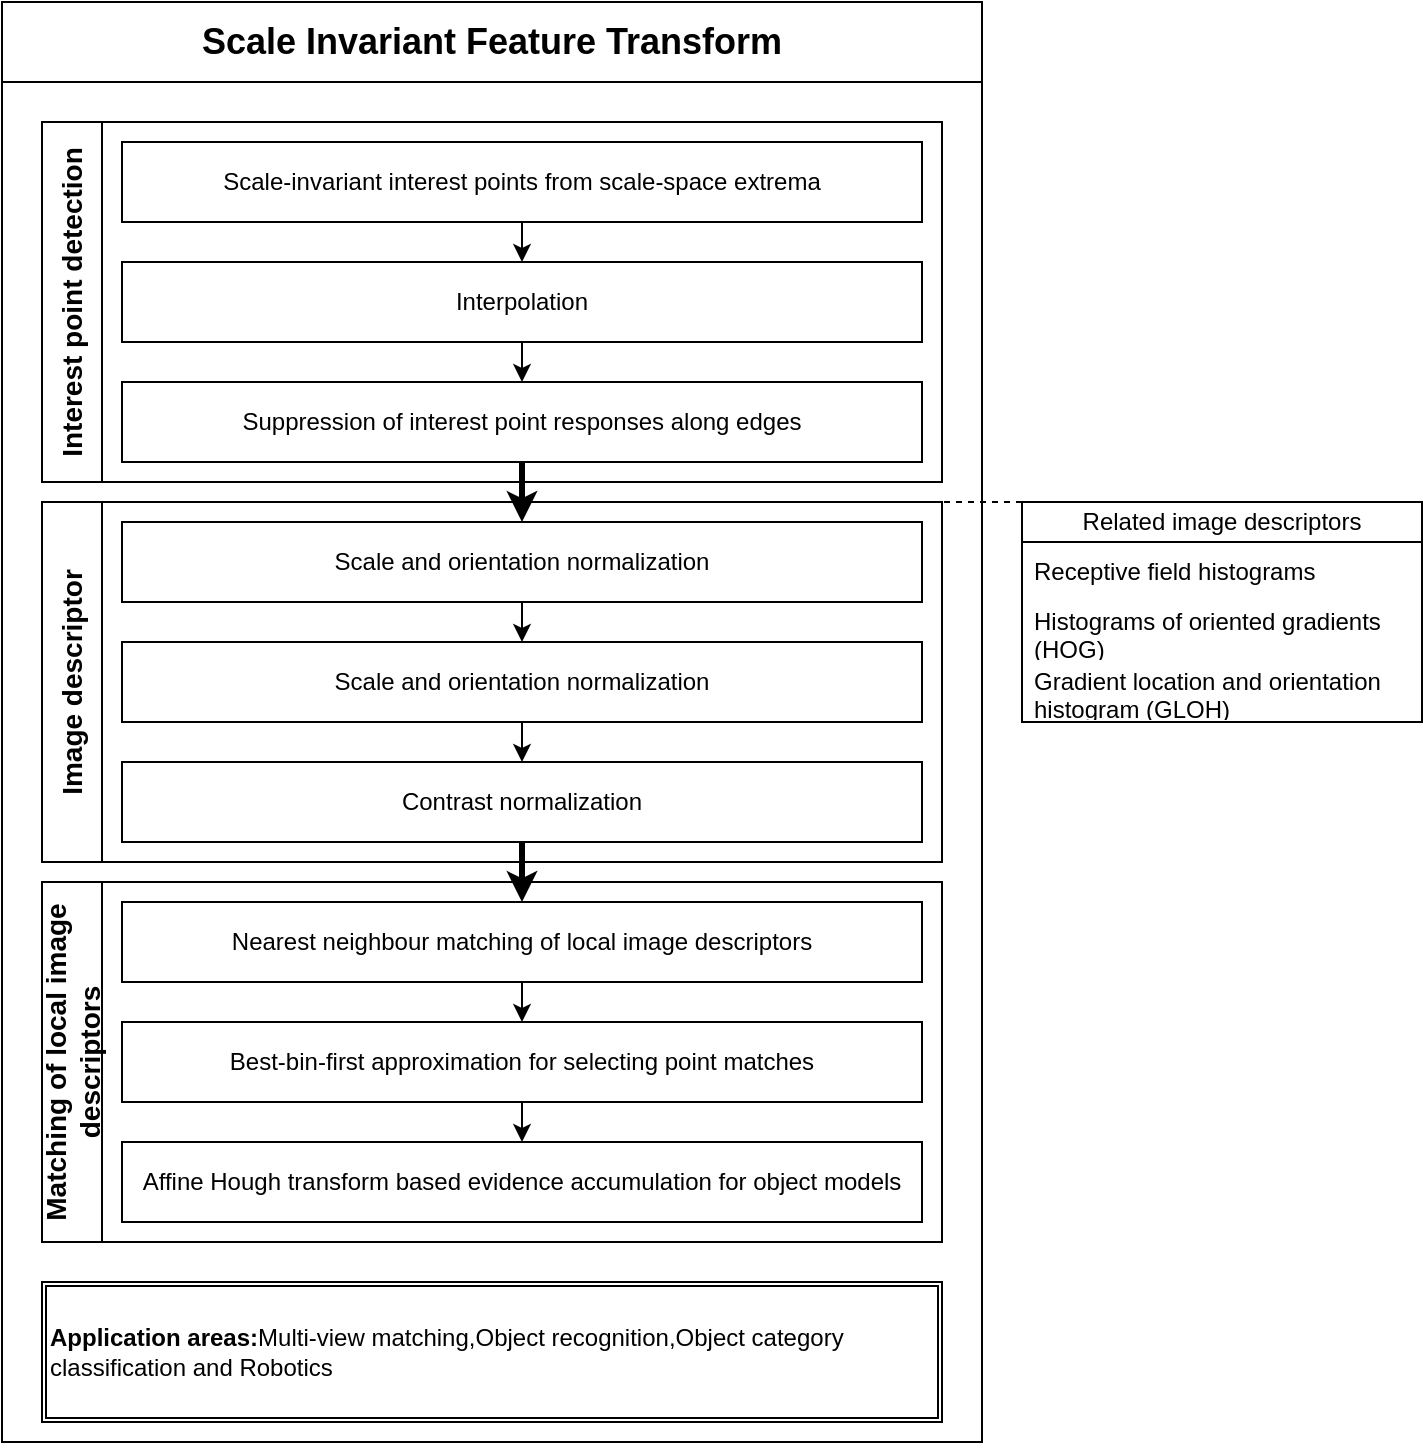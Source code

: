 <mxfile version="24.0.6" type="github">
  <diagram name="第 1 页" id="C-Ax64bLbnxOnGkyuHRc">
    <mxGraphModel dx="1258" dy="673" grid="1" gridSize="10" guides="1" tooltips="1" connect="1" arrows="1" fold="1" page="1" pageScale="1" pageWidth="827" pageHeight="1169" math="0" shadow="0">
      <root>
        <mxCell id="0" />
        <mxCell id="1" parent="0" />
        <mxCell id="qg5v3E2Mh4NsVr7laVS9-30" value="&lt;b style=&quot;font-size: 18px;&quot;&gt;Scale&amp;nbsp;&lt;/b&gt;&lt;b style=&quot;font-size: 18px; background-color: initial;&quot;&gt;Invariant Feature Transform&lt;/b&gt;" style="swimlane;whiteSpace=wrap;html=1;startSize=40;" vertex="1" parent="1">
          <mxGeometry x="80" y="80" width="490" height="720" as="geometry" />
        </mxCell>
        <mxCell id="qg5v3E2Mh4NsVr7laVS9-17" style="edgeStyle=elbowEdgeStyle;rounded=0;orthogonalLoop=1;jettySize=auto;html=1;exitX=0.5;exitY=1;exitDx=0;exitDy=0;entryX=0.5;entryY=0;entryDx=0;entryDy=0;" edge="1" parent="qg5v3E2Mh4NsVr7laVS9-30" source="qg5v3E2Mh4NsVr7laVS9-1" target="qg5v3E2Mh4NsVr7laVS9-4">
          <mxGeometry relative="1" as="geometry" />
        </mxCell>
        <mxCell id="qg5v3E2Mh4NsVr7laVS9-1" value="Scale-invariant interest points from scale-space extrema" style="rounded=0;whiteSpace=wrap;html=1;" vertex="1" parent="qg5v3E2Mh4NsVr7laVS9-30">
          <mxGeometry x="60" y="70" width="400" height="40" as="geometry" />
        </mxCell>
        <mxCell id="qg5v3E2Mh4NsVr7laVS9-28" value="&lt;b&gt;&lt;font style=&quot;font-size: 14px;&quot; face=&quot;Helvetica&quot;&gt;Matching of&lt;/font&gt;&lt;/b&gt;&lt;b style=&quot;background-color: initial;&quot;&gt;&lt;font style=&quot;font-size: 14px;&quot; face=&quot;Helvetica&quot;&gt;&amp;nbsp;local image descriptors&lt;/font&gt;&lt;/b&gt;" style="swimlane;horizontal=0;whiteSpace=wrap;html=1;startSize=30;" vertex="1" parent="qg5v3E2Mh4NsVr7laVS9-30">
          <mxGeometry x="20" y="440" width="450" height="180" as="geometry">
            <mxRectangle x="200" y="730" width="40" height="140" as="alternateBounds" />
          </mxGeometry>
        </mxCell>
        <mxCell id="qg5v3E2Mh4NsVr7laVS9-10" value="Nearest neighbour matching of local image descriptors" style="rounded=0;whiteSpace=wrap;html=1;" vertex="1" parent="qg5v3E2Mh4NsVr7laVS9-28">
          <mxGeometry x="40" y="10" width="400" height="40" as="geometry" />
        </mxCell>
        <mxCell id="qg5v3E2Mh4NsVr7laVS9-11" value="Best-bin-first approximation for selecting point matches" style="rounded=0;whiteSpace=wrap;html=1;" vertex="1" parent="qg5v3E2Mh4NsVr7laVS9-28">
          <mxGeometry x="40" y="70" width="400" height="40" as="geometry" />
        </mxCell>
        <mxCell id="qg5v3E2Mh4NsVr7laVS9-23" value="" style="edgeStyle=elbowEdgeStyle;rounded=0;orthogonalLoop=1;jettySize=auto;html=1;" edge="1" parent="qg5v3E2Mh4NsVr7laVS9-28" source="qg5v3E2Mh4NsVr7laVS9-10" target="qg5v3E2Mh4NsVr7laVS9-11">
          <mxGeometry relative="1" as="geometry" />
        </mxCell>
        <mxCell id="qg5v3E2Mh4NsVr7laVS9-12" value="Affine Hough transform based evidence accumulation for object models" style="rounded=0;whiteSpace=wrap;html=1;" vertex="1" parent="qg5v3E2Mh4NsVr7laVS9-28">
          <mxGeometry x="40" y="130" width="400" height="40" as="geometry" />
        </mxCell>
        <mxCell id="qg5v3E2Mh4NsVr7laVS9-24" value="" style="edgeStyle=elbowEdgeStyle;rounded=0;orthogonalLoop=1;jettySize=auto;html=1;" edge="1" parent="qg5v3E2Mh4NsVr7laVS9-28" source="qg5v3E2Mh4NsVr7laVS9-11" target="qg5v3E2Mh4NsVr7laVS9-12">
          <mxGeometry relative="1" as="geometry" />
        </mxCell>
        <mxCell id="qg5v3E2Mh4NsVr7laVS9-4" value="Interpolation" style="rounded=0;whiteSpace=wrap;html=1;" vertex="1" parent="qg5v3E2Mh4NsVr7laVS9-30">
          <mxGeometry x="60" y="130" width="400" height="40" as="geometry" />
        </mxCell>
        <mxCell id="qg5v3E2Mh4NsVr7laVS9-5" value="Suppression of interest point responses along edges" style="rounded=0;whiteSpace=wrap;html=1;" vertex="1" parent="qg5v3E2Mh4NsVr7laVS9-30">
          <mxGeometry x="60" y="190" width="400" height="40" as="geometry" />
        </mxCell>
        <mxCell id="qg5v3E2Mh4NsVr7laVS9-18" style="edgeStyle=elbowEdgeStyle;rounded=0;orthogonalLoop=1;jettySize=auto;html=1;exitX=0.5;exitY=1;exitDx=0;exitDy=0;entryX=0.5;entryY=0;entryDx=0;entryDy=0;" edge="1" parent="qg5v3E2Mh4NsVr7laVS9-30" source="qg5v3E2Mh4NsVr7laVS9-4" target="qg5v3E2Mh4NsVr7laVS9-5">
          <mxGeometry relative="1" as="geometry" />
        </mxCell>
        <mxCell id="qg5v3E2Mh4NsVr7laVS9-27" value="&lt;b style=&quot;font-size: 14px;&quot;&gt;Image descriptor&lt;/b&gt;" style="swimlane;horizontal=0;whiteSpace=wrap;html=1;startSize=30;" vertex="1" parent="qg5v3E2Mh4NsVr7laVS9-30">
          <mxGeometry x="20" y="250" width="450" height="180" as="geometry">
            <mxRectangle x="200" y="730" width="40" height="140" as="alternateBounds" />
          </mxGeometry>
        </mxCell>
        <mxCell id="qg5v3E2Mh4NsVr7laVS9-7" value="Scale and orientation normalization" style="rounded=0;whiteSpace=wrap;html=1;" vertex="1" parent="qg5v3E2Mh4NsVr7laVS9-27">
          <mxGeometry x="40" y="10" width="400" height="40" as="geometry" />
        </mxCell>
        <mxCell id="qg5v3E2Mh4NsVr7laVS9-8" value="Scale and orientation normalization" style="rounded=0;whiteSpace=wrap;html=1;" vertex="1" parent="qg5v3E2Mh4NsVr7laVS9-27">
          <mxGeometry x="40" y="70" width="400" height="40" as="geometry" />
        </mxCell>
        <mxCell id="qg5v3E2Mh4NsVr7laVS9-20" value="" style="edgeStyle=elbowEdgeStyle;rounded=0;orthogonalLoop=1;jettySize=auto;html=1;" edge="1" parent="qg5v3E2Mh4NsVr7laVS9-27" source="qg5v3E2Mh4NsVr7laVS9-7" target="qg5v3E2Mh4NsVr7laVS9-8">
          <mxGeometry relative="1" as="geometry" />
        </mxCell>
        <mxCell id="qg5v3E2Mh4NsVr7laVS9-9" value="Contrast normalization" style="rounded=0;whiteSpace=wrap;html=1;" vertex="1" parent="qg5v3E2Mh4NsVr7laVS9-27">
          <mxGeometry x="40" y="130" width="400" height="40" as="geometry" />
        </mxCell>
        <mxCell id="qg5v3E2Mh4NsVr7laVS9-21" value="" style="edgeStyle=elbowEdgeStyle;rounded=0;orthogonalLoop=1;jettySize=auto;html=1;" edge="1" parent="qg5v3E2Mh4NsVr7laVS9-27" source="qg5v3E2Mh4NsVr7laVS9-8" target="qg5v3E2Mh4NsVr7laVS9-9">
          <mxGeometry relative="1" as="geometry" />
        </mxCell>
        <mxCell id="qg5v3E2Mh4NsVr7laVS9-19" value="" style="edgeStyle=elbowEdgeStyle;rounded=0;orthogonalLoop=1;jettySize=auto;html=1;strokeWidth=3;" edge="1" parent="qg5v3E2Mh4NsVr7laVS9-30" source="qg5v3E2Mh4NsVr7laVS9-5" target="qg5v3E2Mh4NsVr7laVS9-7">
          <mxGeometry relative="1" as="geometry" />
        </mxCell>
        <mxCell id="qg5v3E2Mh4NsVr7laVS9-22" value="" style="edgeStyle=elbowEdgeStyle;rounded=0;orthogonalLoop=1;jettySize=auto;html=1;strokeWidth=3;" edge="1" parent="qg5v3E2Mh4NsVr7laVS9-30" source="qg5v3E2Mh4NsVr7laVS9-9" target="qg5v3E2Mh4NsVr7laVS9-10">
          <mxGeometry relative="1" as="geometry" />
        </mxCell>
        <mxCell id="qg5v3E2Mh4NsVr7laVS9-26" value="&lt;font style=&quot;font-weight: 400; font-size: 14px;&quot;&gt;&lt;b&gt;Interest&amp;nbsp;&lt;/b&gt;&lt;/font&gt;&lt;b style=&quot;background-color: initial; font-size: 14px;&quot;&gt;point detection&lt;/b&gt;" style="swimlane;horizontal=0;whiteSpace=wrap;html=1;startSize=30;" vertex="1" parent="qg5v3E2Mh4NsVr7laVS9-30">
          <mxGeometry x="20" y="60" width="450" height="180" as="geometry">
            <mxRectangle x="200" y="730" width="40" height="140" as="alternateBounds" />
          </mxGeometry>
        </mxCell>
        <mxCell id="qg5v3E2Mh4NsVr7laVS9-64" value="&lt;b&gt;Application areas:&lt;/b&gt;Multi-view matching,Object recognition,Object category classification and&amp;nbsp;Robotics" style="shape=ext;double=1;rounded=0;whiteSpace=wrap;html=1;align=left;" vertex="1" parent="qg5v3E2Mh4NsVr7laVS9-30">
          <mxGeometry x="20" y="640" width="450" height="70" as="geometry" />
        </mxCell>
        <mxCell id="qg5v3E2Mh4NsVr7laVS9-67" style="edgeStyle=elbowEdgeStyle;rounded=0;orthogonalLoop=1;jettySize=auto;html=1;exitX=0;exitY=0;exitDx=0;exitDy=0;entryX=1;entryY=0;entryDx=0;entryDy=0;endArrow=none;endFill=0;dashed=1;" edge="1" parent="1" source="qg5v3E2Mh4NsVr7laVS9-57" target="qg5v3E2Mh4NsVr7laVS9-27">
          <mxGeometry relative="1" as="geometry" />
        </mxCell>
        <mxCell id="qg5v3E2Mh4NsVr7laVS9-57" value="Related image descriptors" style="swimlane;fontStyle=0;childLayout=stackLayout;horizontal=1;startSize=20;horizontalStack=0;resizeParent=1;resizeParentMax=0;resizeLast=0;collapsible=1;marginBottom=0;whiteSpace=wrap;html=1;" vertex="1" parent="1">
          <mxGeometry x="590" y="330" width="200" height="110" as="geometry" />
        </mxCell>
        <mxCell id="qg5v3E2Mh4NsVr7laVS9-58" value="Receptive field histograms" style="text;strokeColor=none;fillColor=none;align=left;verticalAlign=middle;spacingLeft=4;spacingRight=4;overflow=hidden;points=[[0,0.5],[1,0.5]];portConstraint=eastwest;rotatable=0;whiteSpace=wrap;html=1;" vertex="1" parent="qg5v3E2Mh4NsVr7laVS9-57">
          <mxGeometry y="20" width="200" height="30" as="geometry" />
        </mxCell>
        <mxCell id="qg5v3E2Mh4NsVr7laVS9-59" value="Histograms of oriented gradients (HOG)" style="text;strokeColor=none;fillColor=none;align=left;verticalAlign=middle;spacingLeft=4;spacingRight=4;overflow=hidden;points=[[0,0.5],[1,0.5]];portConstraint=eastwest;rotatable=0;whiteSpace=wrap;html=1;" vertex="1" parent="qg5v3E2Mh4NsVr7laVS9-57">
          <mxGeometry y="50" width="200" height="30" as="geometry" />
        </mxCell>
        <mxCell id="qg5v3E2Mh4NsVr7laVS9-60" value="Gradient location and orientation histogram (GLOH)" style="text;strokeColor=none;fillColor=none;align=left;verticalAlign=middle;spacingLeft=4;spacingRight=4;overflow=hidden;points=[[0,0.5],[1,0.5]];portConstraint=eastwest;rotatable=0;whiteSpace=wrap;html=1;" vertex="1" parent="qg5v3E2Mh4NsVr7laVS9-57">
          <mxGeometry y="80" width="200" height="30" as="geometry" />
        </mxCell>
        <mxCell id="qg5v3E2Mh4NsVr7laVS9-68" style="edgeStyle=elbowEdgeStyle;rounded=0;orthogonalLoop=1;jettySize=auto;html=1;exitX=0.25;exitY=0;exitDx=0;exitDy=0;" edge="1" parent="1" source="qg5v3E2Mh4NsVr7laVS9-57" target="qg5v3E2Mh4NsVr7laVS9-57">
          <mxGeometry relative="1" as="geometry" />
        </mxCell>
      </root>
    </mxGraphModel>
  </diagram>
</mxfile>
